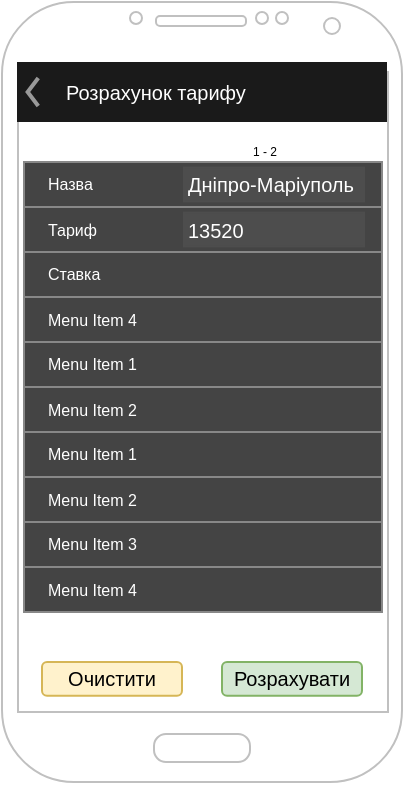<mxfile version="15.5.5" type="github">
  <diagram id="xhIww-_NI-qrFl9OLERa" name="Page-1">
    <mxGraphModel dx="981" dy="526" grid="1" gridSize="10" guides="1" tooltips="1" connect="1" arrows="1" fold="1" page="1" pageScale="1" pageWidth="827" pageHeight="1169" math="0" shadow="0">
      <root>
        <mxCell id="0" />
        <mxCell id="1" parent="0" />
        <mxCell id="aXvCjca8XbW6OWH7DkGg-2" value="" style="verticalLabelPosition=bottom;verticalAlign=top;html=1;shadow=0;dashed=0;strokeWidth=1;shape=mxgraph.android.phone2;strokeColor=#c0c0c0;" vertex="1" parent="1">
          <mxGeometry x="310" y="900" width="200" height="390" as="geometry" />
        </mxCell>
        <mxCell id="aXvCjca8XbW6OWH7DkGg-15" value="" style="strokeWidth=1;html=1;shadow=0;dashed=0;shape=mxgraph.android.action_bar;fillColor=#1A1A1A;strokeColor=#c0c0c0;strokeWidth=2;fontColor=#FFFFFF;" vertex="1" parent="1">
          <mxGeometry x="317.5" y="930" width="185" height="30" as="geometry" />
        </mxCell>
        <mxCell id="aXvCjca8XbW6OWH7DkGg-23" value="Розрахунок тарифу" style="whiteSpace=wrap;html=1;shadow=0;dashed=0;fontSize=10;align=left;fillColor=#1A1A1A;strokeColor=#1A1A1A;fontColor=#FFFFFF;" vertex="1" parent="1">
          <mxGeometry x="340" y="935" width="150" height="20" as="geometry" />
        </mxCell>
        <mxCell id="aXvCjca8XbW6OWH7DkGg-31" value="Очистити" style="rounded=1;html=1;shadow=0;dashed=0;whiteSpace=wrap;fontSize=10;fillColor=#fff2cc;align=center;strokeColor=#d6b656;" vertex="1" parent="1">
          <mxGeometry x="330" y="1230" width="70" height="16.88" as="geometry" />
        </mxCell>
        <mxCell id="aXvCjca8XbW6OWH7DkGg-32" value="Розрахувати" style="rounded=1;html=1;shadow=0;dashed=0;whiteSpace=wrap;fontSize=10;fillColor=#d5e8d4;align=center;strokeColor=#82b366;" vertex="1" parent="1">
          <mxGeometry x="420" y="1230" width="70" height="16.88" as="geometry" />
        </mxCell>
        <mxCell id="aXvCjca8XbW6OWH7DkGg-38" value="" style="strokeWidth=1;html=1;shadow=0;dashed=0;shape=mxgraph.android.rrect;rSize=0;strokeColor=#888888;fillColor=#444444;" vertex="1" parent="1">
          <mxGeometry x="321" y="980" width="179" height="90" as="geometry" />
        </mxCell>
        <mxCell id="aXvCjca8XbW6OWH7DkGg-39" value="Назва" style="strokeColor=inherit;fillColor=inherit;gradientColor=inherit;strokeWidth=1;html=1;shadow=0;dashed=0;shape=mxgraph.android.rrect;rSize=0;align=left;spacingLeft=10;fontSize=8;fontColor=#ffffff;" vertex="1" parent="aXvCjca8XbW6OWH7DkGg-38">
          <mxGeometry width="179" height="22.5" as="geometry" />
        </mxCell>
        <mxCell id="aXvCjca8XbW6OWH7DkGg-40" value="Тариф" style="strokeColor=inherit;fillColor=inherit;gradientColor=inherit;strokeWidth=1;html=1;shadow=0;dashed=0;shape=mxgraph.android.rrect;rSize=0;align=left;spacingLeft=10;fontSize=8;fontColor=#ffffff;" vertex="1" parent="aXvCjca8XbW6OWH7DkGg-38">
          <mxGeometry y="22.5" width="179" height="22.5" as="geometry" />
        </mxCell>
        <mxCell id="aXvCjca8XbW6OWH7DkGg-41" value="Ставка" style="strokeColor=inherit;fillColor=inherit;gradientColor=inherit;strokeWidth=1;html=1;shadow=0;dashed=0;shape=mxgraph.android.rrect;rSize=0;align=left;spacingLeft=10;fontSize=8;fontColor=#ffffff;" vertex="1" parent="aXvCjca8XbW6OWH7DkGg-38">
          <mxGeometry y="45" width="179" height="22.5" as="geometry" />
        </mxCell>
        <mxCell id="aXvCjca8XbW6OWH7DkGg-42" value="Menu Item 4" style="strokeColor=inherit;fillColor=inherit;gradientColor=inherit;strokeWidth=1;html=1;shadow=0;dashed=0;shape=mxgraph.android.rrect;rSize=0;align=left;spacingLeft=10;fontSize=8;fontColor=#ffffff;" vertex="1" parent="aXvCjca8XbW6OWH7DkGg-38">
          <mxGeometry y="67.5" width="179" height="22.5" as="geometry" />
        </mxCell>
        <mxCell id="aXvCjca8XbW6OWH7DkGg-49" value="Дніпро-Маріуполь" style="whiteSpace=wrap;html=1;shadow=0;dashed=0;fontSize=10;align=left;fillColor=#4D4D4D;strokeColor=#4D4D4D;fontColor=#FFFFFF;" vertex="1" parent="aXvCjca8XbW6OWH7DkGg-38">
          <mxGeometry x="80" y="2.81" width="90" height="16.88" as="geometry" />
        </mxCell>
        <mxCell id="aXvCjca8XbW6OWH7DkGg-64" value="13520" style="whiteSpace=wrap;html=1;shadow=0;dashed=0;fontSize=10;align=left;fillColor=#4D4D4D;strokeColor=#4D4D4D;fontColor=#FFFFFF;" vertex="1" parent="aXvCjca8XbW6OWH7DkGg-38">
          <mxGeometry x="80" y="25.31" width="90" height="16.88" as="geometry" />
        </mxCell>
        <mxCell id="aXvCjca8XbW6OWH7DkGg-43" value="" style="strokeWidth=1;html=1;shadow=0;dashed=0;shape=mxgraph.android.rrect;rSize=0;strokeColor=#888888;fillColor=#444444;" vertex="1" parent="1">
          <mxGeometry x="321" y="1070" width="179" height="90" as="geometry" />
        </mxCell>
        <mxCell id="aXvCjca8XbW6OWH7DkGg-44" value="Menu Item 1" style="strokeColor=inherit;fillColor=inherit;gradientColor=inherit;strokeWidth=1;html=1;shadow=0;dashed=0;shape=mxgraph.android.rrect;rSize=0;align=left;spacingLeft=10;fontSize=8;fontColor=#ffffff;" vertex="1" parent="aXvCjca8XbW6OWH7DkGg-43">
          <mxGeometry width="179" height="22.5" as="geometry" />
        </mxCell>
        <mxCell id="aXvCjca8XbW6OWH7DkGg-45" value="Menu Item 2" style="strokeColor=inherit;fillColor=inherit;gradientColor=inherit;strokeWidth=1;html=1;shadow=0;dashed=0;shape=mxgraph.android.rrect;rSize=0;align=left;spacingLeft=10;fontSize=8;fontColor=#ffffff;" vertex="1" parent="aXvCjca8XbW6OWH7DkGg-43">
          <mxGeometry y="22.5" width="179" height="22.5" as="geometry" />
        </mxCell>
        <mxCell id="aXvCjca8XbW6OWH7DkGg-46" value="Menu Item 3" style="strokeColor=inherit;fillColor=inherit;gradientColor=inherit;strokeWidth=1;html=1;shadow=0;dashed=0;shape=mxgraph.android.rrect;rSize=0;align=left;spacingLeft=10;fontSize=8;fontColor=#ffffff;" vertex="1" parent="aXvCjca8XbW6OWH7DkGg-43">
          <mxGeometry y="45" width="179" height="22.5" as="geometry" />
        </mxCell>
        <mxCell id="aXvCjca8XbW6OWH7DkGg-47" value="Menu Item 4" style="strokeColor=inherit;fillColor=inherit;gradientColor=inherit;strokeWidth=1;html=1;shadow=0;dashed=0;shape=mxgraph.android.rrect;rSize=0;align=left;spacingLeft=10;fontSize=8;fontColor=#ffffff;" vertex="1" parent="aXvCjca8XbW6OWH7DkGg-43">
          <mxGeometry y="67.5" width="179" height="22.5" as="geometry" />
        </mxCell>
        <mxCell id="aXvCjca8XbW6OWH7DkGg-56" value="1 - 2" style="text;html=1;strokeColor=none;fillColor=none;align=center;verticalAlign=middle;whiteSpace=wrap;rounded=0;fontSize=6;" vertex="1" parent="1">
          <mxGeometry x="414" y="970" width="55" height="10" as="geometry" />
        </mxCell>
        <mxCell id="aXvCjca8XbW6OWH7DkGg-58" value="" style="strokeWidth=1;html=1;shadow=0;dashed=0;shape=mxgraph.android.rrect;rSize=0;strokeColor=#888888;fillColor=#444444;" vertex="1" parent="1">
          <mxGeometry x="321" y="1115" width="179" height="90" as="geometry" />
        </mxCell>
        <mxCell id="aXvCjca8XbW6OWH7DkGg-59" value="Menu Item 1" style="strokeColor=inherit;fillColor=inherit;gradientColor=inherit;strokeWidth=1;html=1;shadow=0;dashed=0;shape=mxgraph.android.rrect;rSize=0;align=left;spacingLeft=10;fontSize=8;fontColor=#ffffff;" vertex="1" parent="aXvCjca8XbW6OWH7DkGg-58">
          <mxGeometry width="179.0" height="22.5" as="geometry" />
        </mxCell>
        <mxCell id="aXvCjca8XbW6OWH7DkGg-60" value="Menu Item 2" style="strokeColor=inherit;fillColor=inherit;gradientColor=inherit;strokeWidth=1;html=1;shadow=0;dashed=0;shape=mxgraph.android.rrect;rSize=0;align=left;spacingLeft=10;fontSize=8;fontColor=#ffffff;" vertex="1" parent="aXvCjca8XbW6OWH7DkGg-58">
          <mxGeometry y="22.5" width="179.0" height="22.5" as="geometry" />
        </mxCell>
        <mxCell id="aXvCjca8XbW6OWH7DkGg-61" value="Menu Item 3" style="strokeColor=inherit;fillColor=inherit;gradientColor=inherit;strokeWidth=1;html=1;shadow=0;dashed=0;shape=mxgraph.android.rrect;rSize=0;align=left;spacingLeft=10;fontSize=8;fontColor=#ffffff;" vertex="1" parent="aXvCjca8XbW6OWH7DkGg-58">
          <mxGeometry y="45" width="179.0" height="22.5" as="geometry" />
        </mxCell>
        <mxCell id="aXvCjca8XbW6OWH7DkGg-62" value="Menu Item 4" style="strokeColor=inherit;fillColor=inherit;gradientColor=inherit;strokeWidth=1;html=1;shadow=0;dashed=0;shape=mxgraph.android.rrect;rSize=0;align=left;spacingLeft=10;fontSize=8;fontColor=#ffffff;" vertex="1" parent="aXvCjca8XbW6OWH7DkGg-58">
          <mxGeometry y="67.5" width="179.0" height="22.5" as="geometry" />
        </mxCell>
      </root>
    </mxGraphModel>
  </diagram>
</mxfile>
